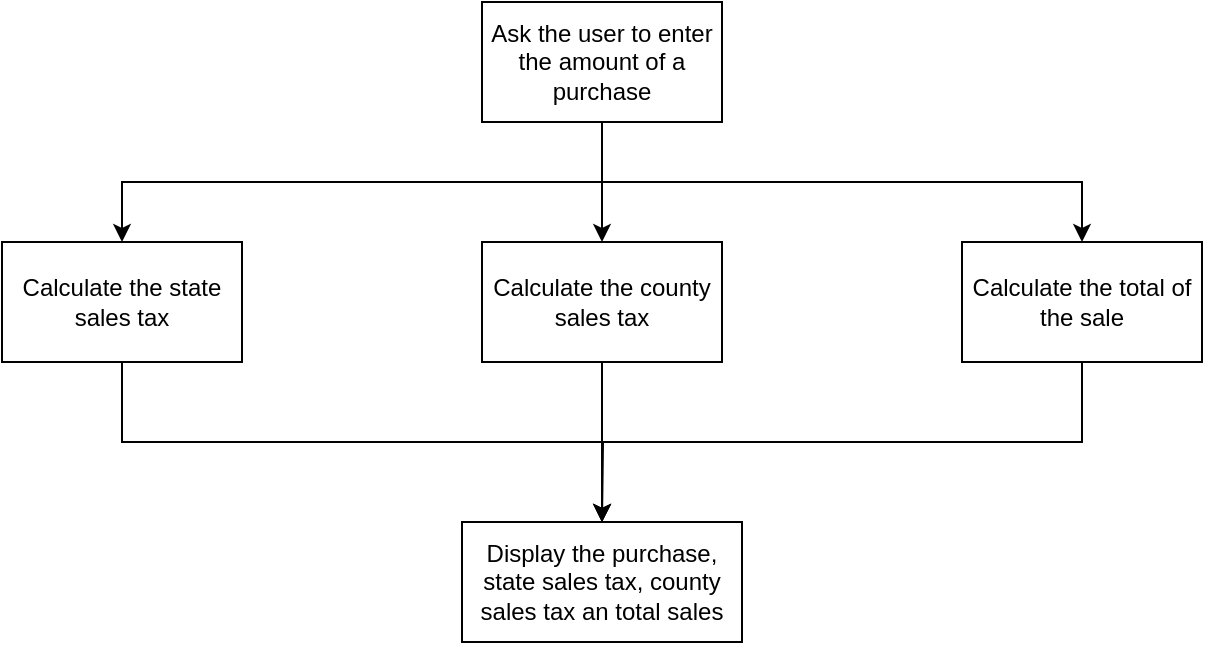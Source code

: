 <mxfile version="28.2.0">
  <diagram name="PC7" id="CiEKCURwHnuyaEm2gczD">
    <mxGraphModel dx="724" dy="465" grid="1" gridSize="10" guides="1" tooltips="1" connect="1" arrows="1" fold="1" page="1" pageScale="1" pageWidth="827" pageHeight="1169" math="0" shadow="0">
      <root>
        <mxCell id="0" />
        <mxCell id="1" parent="0" />
        <mxCell id="7ptnaPc7RTxoH0-Y8gS6-4" style="edgeStyle=orthogonalEdgeStyle;rounded=0;orthogonalLoop=1;jettySize=auto;html=1;exitX=0.5;exitY=1;exitDx=0;exitDy=0;" edge="1" parent="1" source="7ptnaPc7RTxoH0-Y8gS6-3" target="7ptnaPc7RTxoH0-Y8gS6-5">
          <mxGeometry relative="1" as="geometry">
            <mxPoint x="370" y="320" as="targetPoint" />
          </mxGeometry>
        </mxCell>
        <mxCell id="7ptnaPc7RTxoH0-Y8gS6-7" style="edgeStyle=orthogonalEdgeStyle;rounded=0;orthogonalLoop=1;jettySize=auto;html=1;exitX=0.5;exitY=1;exitDx=0;exitDy=0;entryX=0.5;entryY=0;entryDx=0;entryDy=0;" edge="1" parent="1" source="7ptnaPc7RTxoH0-Y8gS6-3" target="7ptnaPc7RTxoH0-Y8gS6-6">
          <mxGeometry relative="1" as="geometry" />
        </mxCell>
        <mxCell id="7ptnaPc7RTxoH0-Y8gS6-9" style="edgeStyle=orthogonalEdgeStyle;rounded=0;orthogonalLoop=1;jettySize=auto;html=1;exitX=0.5;exitY=1;exitDx=0;exitDy=0;" edge="1" parent="1" source="7ptnaPc7RTxoH0-Y8gS6-3" target="7ptnaPc7RTxoH0-Y8gS6-8">
          <mxGeometry relative="1" as="geometry" />
        </mxCell>
        <mxCell id="7ptnaPc7RTxoH0-Y8gS6-3" value="Ask the user to enter the amount of a purchase" style="rounded=0;whiteSpace=wrap;html=1;" vertex="1" parent="1">
          <mxGeometry x="310" y="220" width="120" height="60" as="geometry" />
        </mxCell>
        <mxCell id="7ptnaPc7RTxoH0-Y8gS6-10" style="edgeStyle=orthogonalEdgeStyle;rounded=0;orthogonalLoop=1;jettySize=auto;html=1;exitX=0.5;exitY=1;exitDx=0;exitDy=0;" edge="1" parent="1" source="7ptnaPc7RTxoH0-Y8gS6-5" target="7ptnaPc7RTxoH0-Y8gS6-11">
          <mxGeometry relative="1" as="geometry">
            <mxPoint x="130" y="440" as="targetPoint" />
          </mxGeometry>
        </mxCell>
        <mxCell id="7ptnaPc7RTxoH0-Y8gS6-5" value="Calculate the state sales tax" style="rounded=0;whiteSpace=wrap;html=1;" vertex="1" parent="1">
          <mxGeometry x="70" y="340" width="120" height="60" as="geometry" />
        </mxCell>
        <mxCell id="7ptnaPc7RTxoH0-Y8gS6-12" style="edgeStyle=orthogonalEdgeStyle;rounded=0;orthogonalLoop=1;jettySize=auto;html=1;exitX=0.5;exitY=1;exitDx=0;exitDy=0;" edge="1" parent="1" source="7ptnaPc7RTxoH0-Y8gS6-6" target="7ptnaPc7RTxoH0-Y8gS6-11">
          <mxGeometry relative="1" as="geometry" />
        </mxCell>
        <mxCell id="7ptnaPc7RTxoH0-Y8gS6-6" value="Calculate the county sales tax" style="rounded=0;whiteSpace=wrap;html=1;" vertex="1" parent="1">
          <mxGeometry x="310" y="340" width="120" height="60" as="geometry" />
        </mxCell>
        <mxCell id="7ptnaPc7RTxoH0-Y8gS6-13" style="edgeStyle=orthogonalEdgeStyle;rounded=0;orthogonalLoop=1;jettySize=auto;html=1;exitX=0.5;exitY=1;exitDx=0;exitDy=0;" edge="1" parent="1" source="7ptnaPc7RTxoH0-Y8gS6-8">
          <mxGeometry relative="1" as="geometry">
            <mxPoint x="370" y="480" as="targetPoint" />
          </mxGeometry>
        </mxCell>
        <mxCell id="7ptnaPc7RTxoH0-Y8gS6-8" value="Calculate the total of the sale" style="rounded=0;whiteSpace=wrap;html=1;" vertex="1" parent="1">
          <mxGeometry x="550" y="340" width="120" height="60" as="geometry" />
        </mxCell>
        <mxCell id="7ptnaPc7RTxoH0-Y8gS6-11" value="Display the purchase, state sales tax, county sales tax an total sales" style="rounded=0;whiteSpace=wrap;html=1;" vertex="1" parent="1">
          <mxGeometry x="300" y="480" width="140" height="60" as="geometry" />
        </mxCell>
      </root>
    </mxGraphModel>
  </diagram>
</mxfile>
